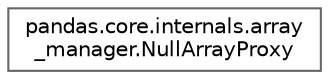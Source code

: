 digraph "Graphical Class Hierarchy"
{
 // LATEX_PDF_SIZE
  bgcolor="transparent";
  edge [fontname=Helvetica,fontsize=10,labelfontname=Helvetica,labelfontsize=10];
  node [fontname=Helvetica,fontsize=10,shape=box,height=0.2,width=0.4];
  rankdir="LR";
  Node0 [id="Node000000",label="pandas.core.internals.array\l_manager.NullArrayProxy",height=0.2,width=0.4,color="grey40", fillcolor="white", style="filled",URL="$d3/d84/classpandas_1_1core_1_1internals_1_1array__manager_1_1NullArrayProxy.html",tooltip=" "];
}
